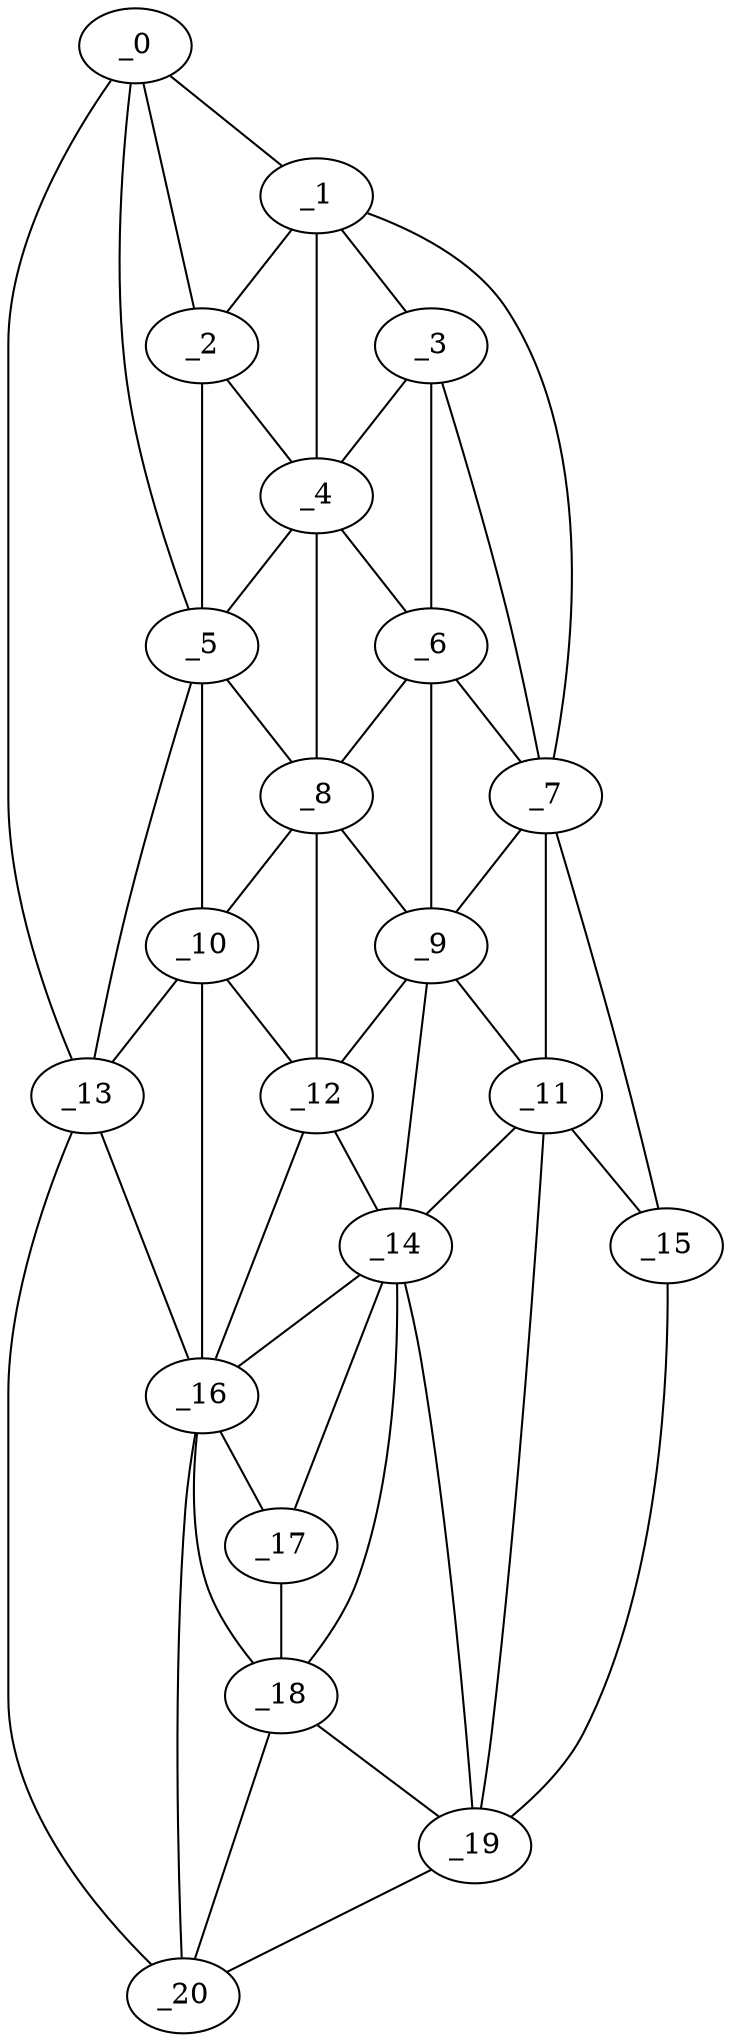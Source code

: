 graph "obj78__75.gxl" {
	_0	 [x=25,
		y=26];
	_1	 [x=30,
		y=55];
	_0 -- _1	 [valence=1];
	_2	 [x=41,
		y=41];
	_0 -- _2	 [valence=2];
	_5	 [x=53,
		y=38];
	_0 -- _5	 [valence=1];
	_13	 [x=91,
		y=30];
	_0 -- _13	 [valence=1];
	_1 -- _2	 [valence=1];
	_3	 [x=47,
		y=71];
	_1 -- _3	 [valence=1];
	_4	 [x=50,
		y=65];
	_1 -- _4	 [valence=2];
	_7	 [x=56,
		y=88];
	_1 -- _7	 [valence=1];
	_2 -- _4	 [valence=2];
	_2 -- _5	 [valence=1];
	_3 -- _4	 [valence=2];
	_6	 [x=53,
		y=73];
	_3 -- _6	 [valence=1];
	_3 -- _7	 [valence=2];
	_4 -- _5	 [valence=2];
	_4 -- _6	 [valence=2];
	_8	 [x=64,
		y=63];
	_4 -- _8	 [valence=2];
	_5 -- _8	 [valence=2];
	_10	 [x=78,
		y=36];
	_5 -- _10	 [valence=2];
	_5 -- _13	 [valence=2];
	_6 -- _7	 [valence=1];
	_6 -- _8	 [valence=1];
	_9	 [x=75,
		y=84];
	_6 -- _9	 [valence=2];
	_7 -- _9	 [valence=2];
	_11	 [x=81,
		y=94];
	_7 -- _11	 [valence=1];
	_15	 [x=94,
		y=109];
	_7 -- _15	 [valence=1];
	_8 -- _9	 [valence=2];
	_8 -- _10	 [valence=1];
	_12	 [x=84,
		y=61];
	_8 -- _12	 [valence=2];
	_9 -- _11	 [valence=2];
	_9 -- _12	 [valence=2];
	_14	 [x=94,
		y=60];
	_9 -- _14	 [valence=2];
	_10 -- _12	 [valence=2];
	_10 -- _13	 [valence=2];
	_16	 [x=101,
		y=46];
	_10 -- _16	 [valence=2];
	_11 -- _14	 [valence=1];
	_11 -- _15	 [valence=2];
	_19	 [x=122,
		y=82];
	_11 -- _19	 [valence=1];
	_12 -- _14	 [valence=2];
	_12 -- _16	 [valence=1];
	_13 -- _16	 [valence=2];
	_20	 [x=124,
		y=72];
	_13 -- _20	 [valence=1];
	_14 -- _16	 [valence=2];
	_17	 [x=102,
		y=54];
	_14 -- _17	 [valence=2];
	_18	 [x=114,
		y=64];
	_14 -- _18	 [valence=2];
	_14 -- _19	 [valence=2];
	_15 -- _19	 [valence=1];
	_16 -- _17	 [valence=1];
	_16 -- _18	 [valence=2];
	_16 -- _20	 [valence=1];
	_17 -- _18	 [valence=2];
	_18 -- _19	 [valence=1];
	_18 -- _20	 [valence=2];
	_19 -- _20	 [valence=1];
}
